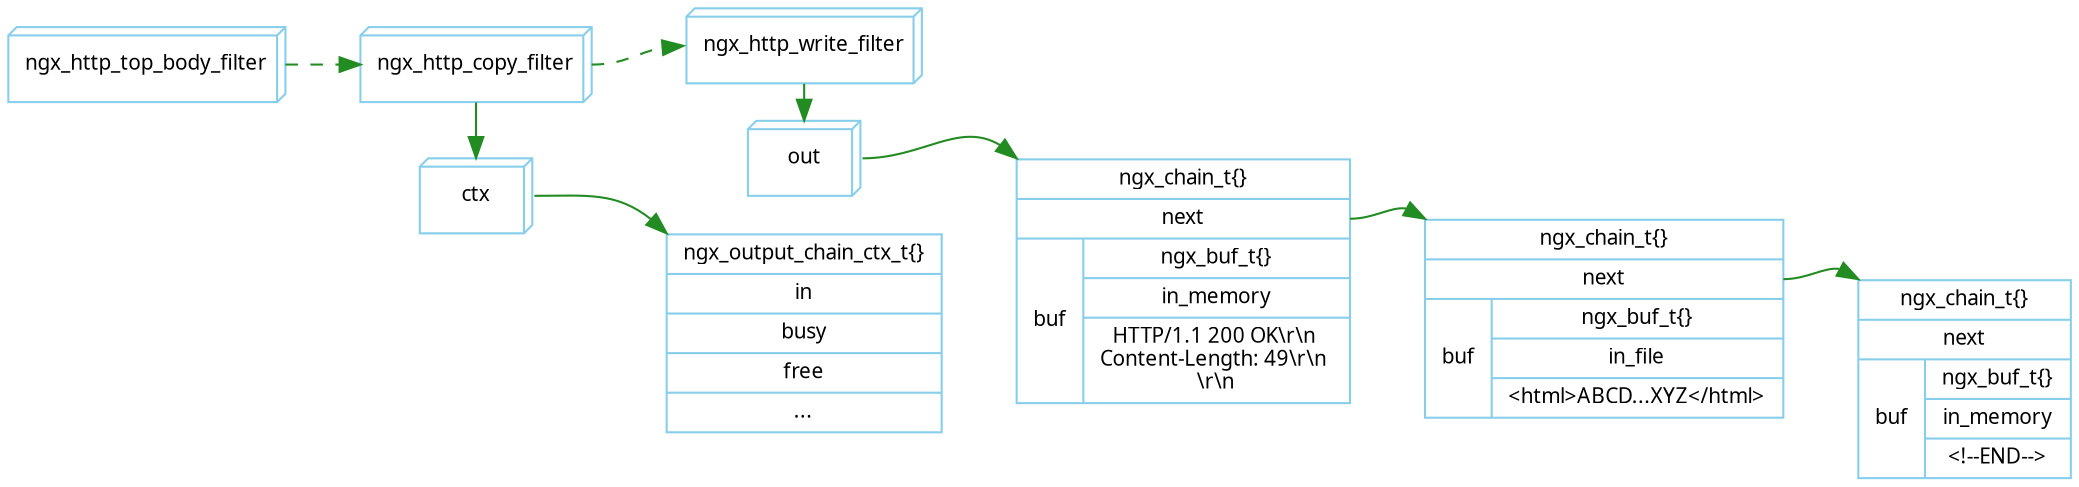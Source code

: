 digraph ngx_output_senfile {

   rankdir=LR;
   node [shape=record, color=skyblue, fontname="Verdana", fontsize=10];
   edge [color=forestgreen, fontname="Verdana", fontsize=10];

 
   ngx_http_top_body_filter [shape=box3d];
   ngx_http_copy_filter [shape=box3d];
   ngx_http_write_filter [shape=box3d];

   out [shape=box3d];
   ngx_chain_t1 [label="<head>ngx_chain_t\{\}|<next>next|{buf|{ngx_buf_t\{\}|in_memory|HTTP/1.1 200 OK\\r\\n \nContent-Length: 49\\r\\n \n\\r\\n}}"];
   ngx_chain_t2 [label="<head>ngx_chain_t\{\}|<next>next|{buf|{ngx_buf_t\{\}|in_file|\<html\>ABCD...XYZ\</html\>}}"];
   ngx_chain_t3 [label="<head>ngx_chain_t\{\}|<next>next|{buf|{ngx_buf_t\{\}|in_memory|\<!--END--\>}}"];

   ctx [shape=box3d];
   ngx_output_chain_ctx_t [label="<head>ngx_output_chain_ctx_t\{\}|<in>in |<busy>busy |<free>free|..."];
   
 
   
     
   ngx_http_top_body_filter:e -> ngx_http_copy_filter:w [weight=3, style="dashed"];
   ngx_http_copy_filter:e -> ngx_http_write_filter:w [style="dashed"];
   ngx_http_write_filter -> out;

   out:e -> ngx_chain_t1:head:nw;
   ngx_chain_t1:next -> ngx_chain_t2:head:nw;
   ngx_chain_t2:next -> ngx_chain_t3:head:nw;
   
   ngx_http_copy_filter -> ctx;
   ctx:e -> ngx_output_chain_ctx_t:head:nw;
   


   {rank=same; ngx_http_write_filter;out;};
   {rank=same; ngx_http_copy_filter;ctx;};
}